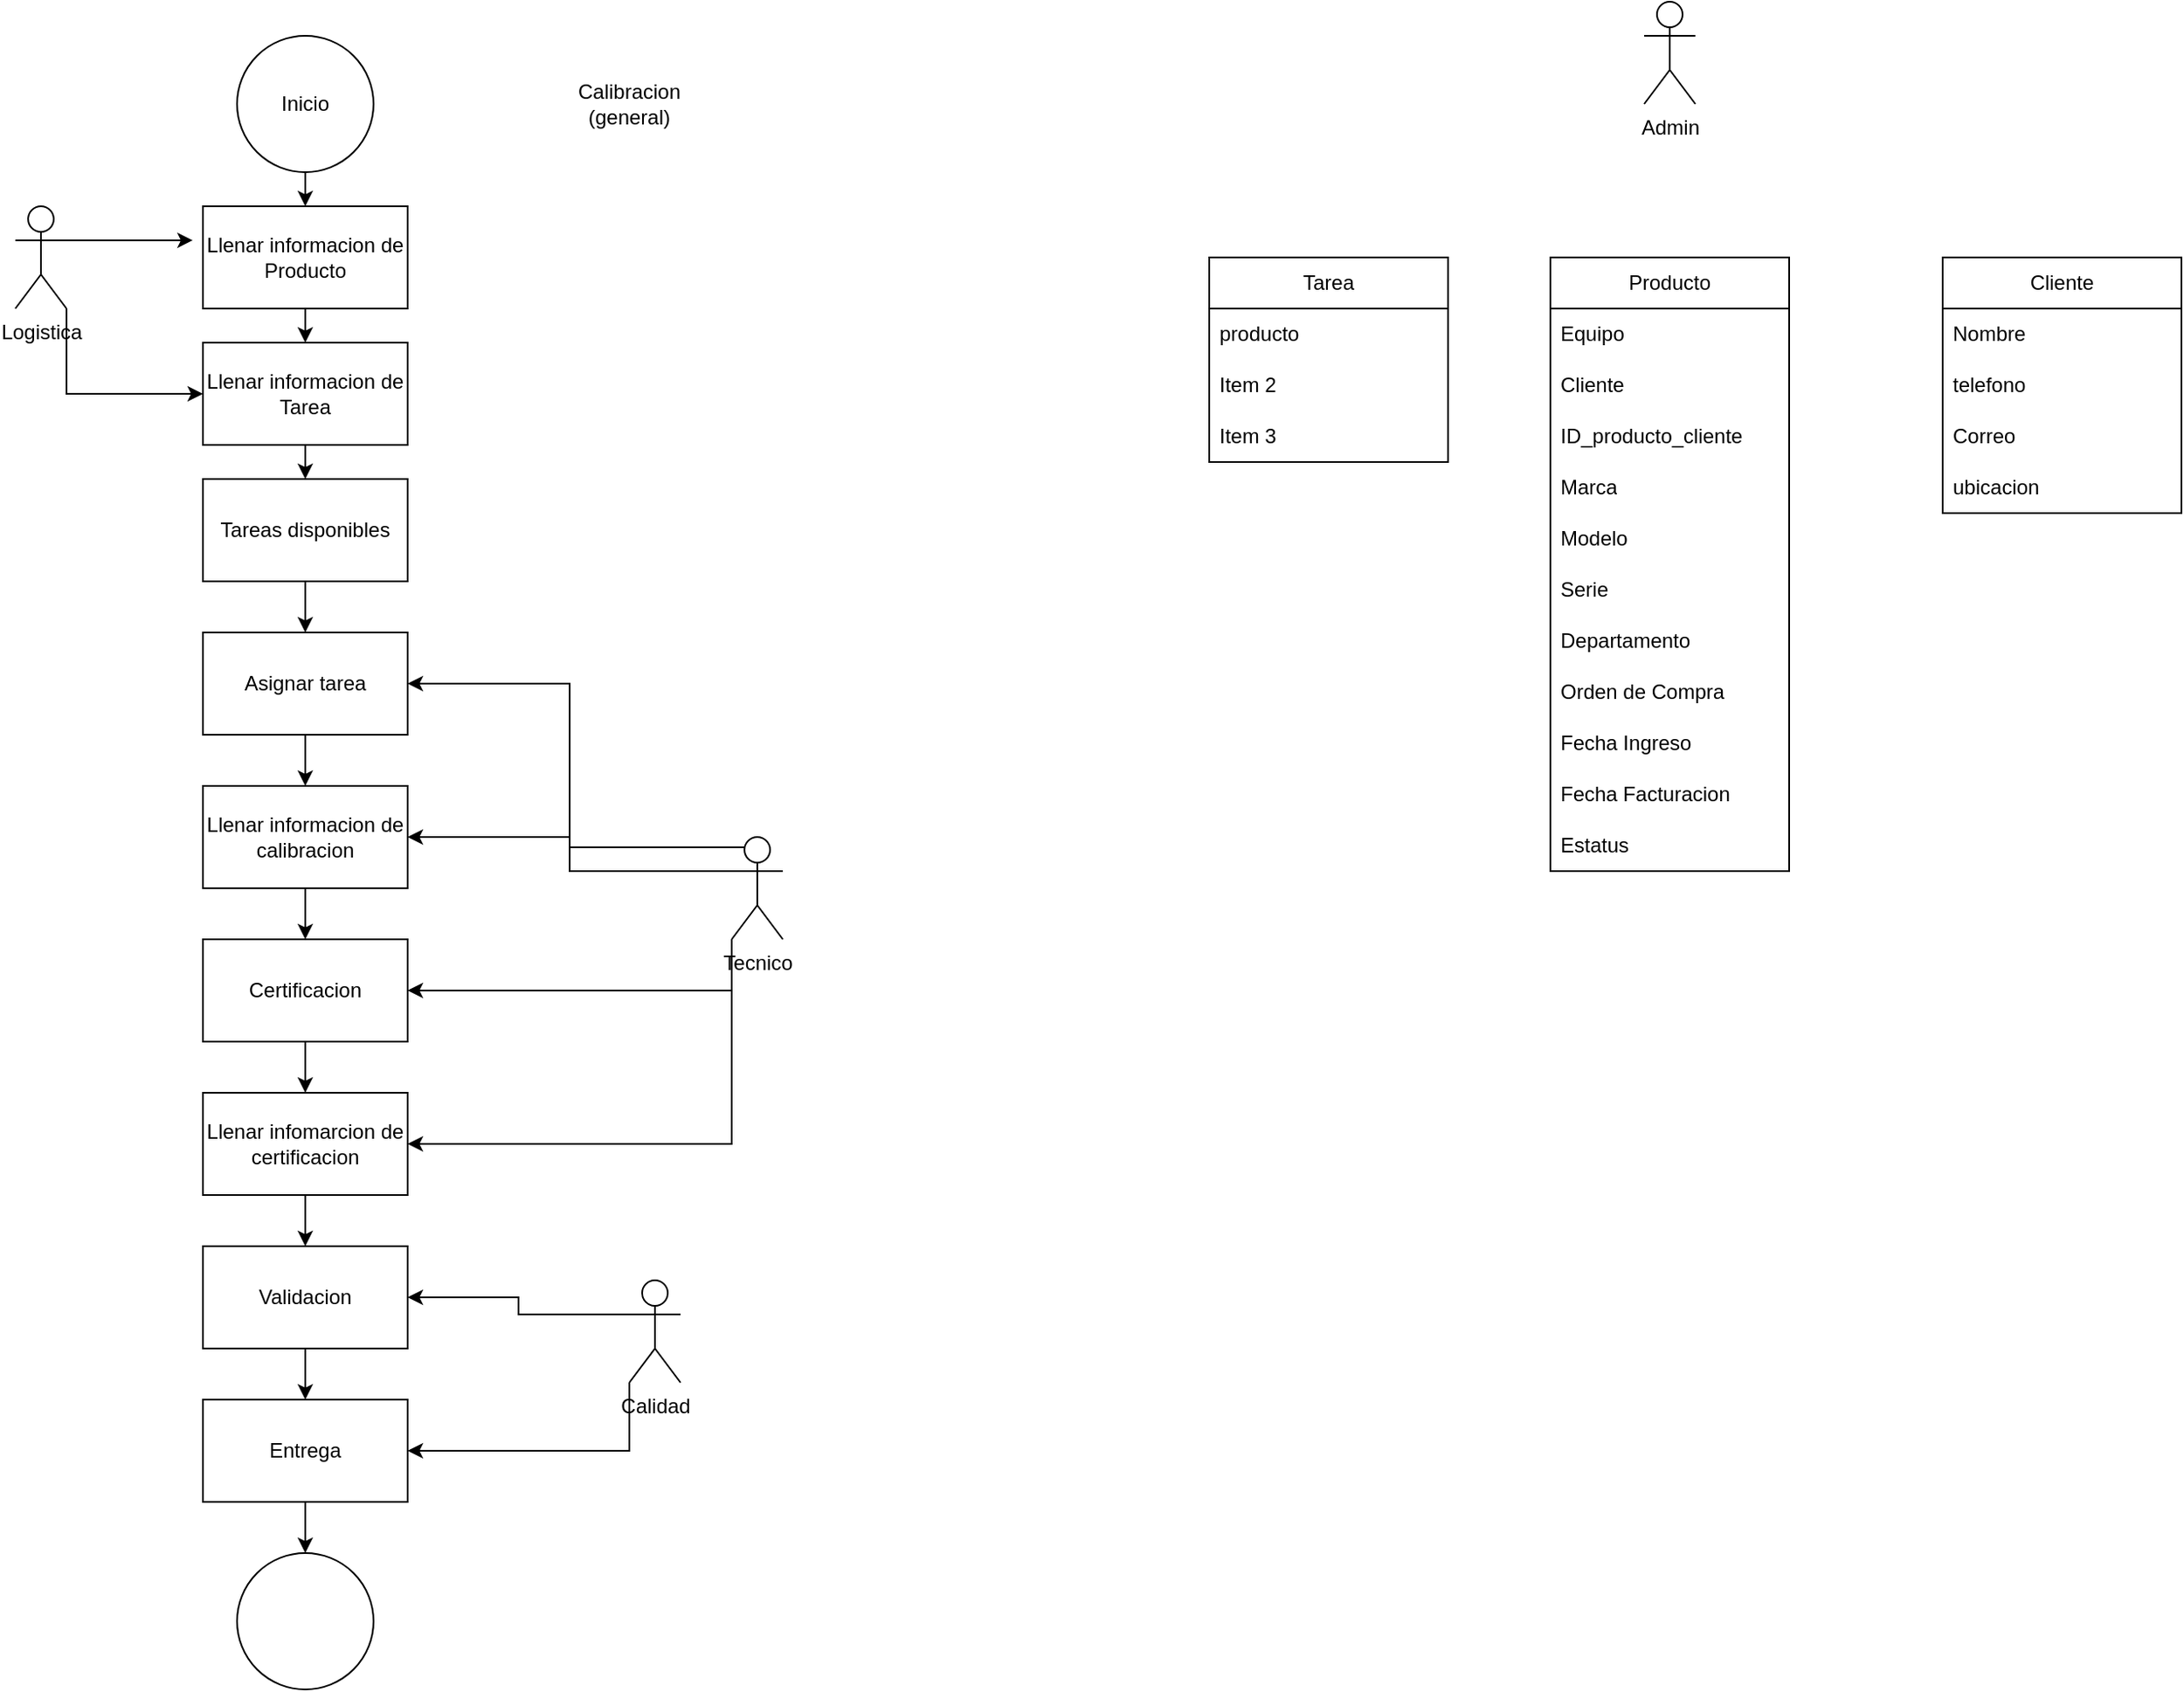 <mxfile version="22.1.20" type="github">
  <diagram name="Página-1" id="G7pyi02I1FUGQk0OtAj_">
    <mxGraphModel dx="1393" dy="758" grid="1" gridSize="10" guides="1" tooltips="1" connect="1" arrows="1" fold="1" page="1" pageScale="1" pageWidth="827" pageHeight="1169" math="0" shadow="0">
      <root>
        <mxCell id="0" />
        <mxCell id="1" parent="0" />
        <mxCell id="Uv2YM8LM3oBVtjhpaVrm-7" style="edgeStyle=orthogonalEdgeStyle;rounded=0;orthogonalLoop=1;jettySize=auto;html=1;exitX=0.5;exitY=1;exitDx=0;exitDy=0;entryX=0.5;entryY=0;entryDx=0;entryDy=0;" edge="1" parent="1" source="Uv2YM8LM3oBVtjhpaVrm-1" target="Uv2YM8LM3oBVtjhpaVrm-2">
          <mxGeometry relative="1" as="geometry" />
        </mxCell>
        <mxCell id="Uv2YM8LM3oBVtjhpaVrm-1" value="Inicio" style="ellipse;whiteSpace=wrap;html=1;aspect=fixed;" vertex="1" parent="1">
          <mxGeometry x="360" y="20" width="80" height="80" as="geometry" />
        </mxCell>
        <mxCell id="Uv2YM8LM3oBVtjhpaVrm-10" style="edgeStyle=orthogonalEdgeStyle;rounded=0;orthogonalLoop=1;jettySize=auto;html=1;exitX=0.5;exitY=1;exitDx=0;exitDy=0;entryX=0.5;entryY=0;entryDx=0;entryDy=0;" edge="1" parent="1" source="Uv2YM8LM3oBVtjhpaVrm-2" target="Uv2YM8LM3oBVtjhpaVrm-8">
          <mxGeometry relative="1" as="geometry" />
        </mxCell>
        <mxCell id="Uv2YM8LM3oBVtjhpaVrm-2" value="Llenar informacion de Producto" style="rounded=0;whiteSpace=wrap;html=1;" vertex="1" parent="1">
          <mxGeometry x="340" y="120" width="120" height="60" as="geometry" />
        </mxCell>
        <mxCell id="Uv2YM8LM3oBVtjhpaVrm-9" style="edgeStyle=orthogonalEdgeStyle;rounded=0;orthogonalLoop=1;jettySize=auto;html=1;exitX=1;exitY=1;exitDx=0;exitDy=0;exitPerimeter=0;entryX=0;entryY=0.5;entryDx=0;entryDy=0;" edge="1" parent="1" source="Uv2YM8LM3oBVtjhpaVrm-3" target="Uv2YM8LM3oBVtjhpaVrm-8">
          <mxGeometry relative="1" as="geometry" />
        </mxCell>
        <mxCell id="Uv2YM8LM3oBVtjhpaVrm-3" value="Logistica" style="shape=umlActor;verticalLabelPosition=bottom;verticalAlign=top;html=1;outlineConnect=0;" vertex="1" parent="1">
          <mxGeometry x="230" y="120" width="30" height="60" as="geometry" />
        </mxCell>
        <mxCell id="Uv2YM8LM3oBVtjhpaVrm-6" style="edgeStyle=orthogonalEdgeStyle;rounded=0;orthogonalLoop=1;jettySize=auto;html=1;exitX=1;exitY=0.333;exitDx=0;exitDy=0;exitPerimeter=0;entryX=-0.05;entryY=0.333;entryDx=0;entryDy=0;entryPerimeter=0;" edge="1" parent="1" source="Uv2YM8LM3oBVtjhpaVrm-3" target="Uv2YM8LM3oBVtjhpaVrm-2">
          <mxGeometry relative="1" as="geometry" />
        </mxCell>
        <mxCell id="Uv2YM8LM3oBVtjhpaVrm-12" style="edgeStyle=orthogonalEdgeStyle;rounded=0;orthogonalLoop=1;jettySize=auto;html=1;exitX=0.5;exitY=1;exitDx=0;exitDy=0;entryX=0.5;entryY=0;entryDx=0;entryDy=0;" edge="1" parent="1" source="Uv2YM8LM3oBVtjhpaVrm-8" target="Uv2YM8LM3oBVtjhpaVrm-11">
          <mxGeometry relative="1" as="geometry" />
        </mxCell>
        <mxCell id="Uv2YM8LM3oBVtjhpaVrm-8" value="Llenar informacion de Tarea" style="rounded=0;whiteSpace=wrap;html=1;" vertex="1" parent="1">
          <mxGeometry x="340" y="200" width="120" height="60" as="geometry" />
        </mxCell>
        <mxCell id="Uv2YM8LM3oBVtjhpaVrm-14" style="edgeStyle=orthogonalEdgeStyle;rounded=0;orthogonalLoop=1;jettySize=auto;html=1;exitX=0.5;exitY=1;exitDx=0;exitDy=0;entryX=0.5;entryY=0;entryDx=0;entryDy=0;" edge="1" parent="1" source="Uv2YM8LM3oBVtjhpaVrm-11" target="Uv2YM8LM3oBVtjhpaVrm-13">
          <mxGeometry relative="1" as="geometry" />
        </mxCell>
        <mxCell id="Uv2YM8LM3oBVtjhpaVrm-11" value="Tareas disponibles" style="rounded=0;whiteSpace=wrap;html=1;" vertex="1" parent="1">
          <mxGeometry x="340" y="280" width="120" height="60" as="geometry" />
        </mxCell>
        <mxCell id="Uv2YM8LM3oBVtjhpaVrm-16" style="edgeStyle=orthogonalEdgeStyle;rounded=0;orthogonalLoop=1;jettySize=auto;html=1;exitX=0.5;exitY=1;exitDx=0;exitDy=0;entryX=0.5;entryY=0;entryDx=0;entryDy=0;" edge="1" parent="1" source="Uv2YM8LM3oBVtjhpaVrm-13" target="Uv2YM8LM3oBVtjhpaVrm-15">
          <mxGeometry relative="1" as="geometry" />
        </mxCell>
        <mxCell id="Uv2YM8LM3oBVtjhpaVrm-13" value="Asignar tarea" style="rounded=0;whiteSpace=wrap;html=1;" vertex="1" parent="1">
          <mxGeometry x="340" y="370" width="120" height="60" as="geometry" />
        </mxCell>
        <mxCell id="Uv2YM8LM3oBVtjhpaVrm-18" style="edgeStyle=orthogonalEdgeStyle;rounded=0;orthogonalLoop=1;jettySize=auto;html=1;exitX=0.5;exitY=1;exitDx=0;exitDy=0;entryX=0.5;entryY=0;entryDx=0;entryDy=0;" edge="1" parent="1" source="Uv2YM8LM3oBVtjhpaVrm-15" target="Uv2YM8LM3oBVtjhpaVrm-17">
          <mxGeometry relative="1" as="geometry" />
        </mxCell>
        <mxCell id="Uv2YM8LM3oBVtjhpaVrm-15" value="Llenar informacion de calibracion" style="rounded=0;whiteSpace=wrap;html=1;" vertex="1" parent="1">
          <mxGeometry x="340" y="460" width="120" height="60" as="geometry" />
        </mxCell>
        <mxCell id="Uv2YM8LM3oBVtjhpaVrm-20" style="edgeStyle=orthogonalEdgeStyle;rounded=0;orthogonalLoop=1;jettySize=auto;html=1;exitX=0.5;exitY=1;exitDx=0;exitDy=0;entryX=0.5;entryY=0;entryDx=0;entryDy=0;" edge="1" parent="1" source="Uv2YM8LM3oBVtjhpaVrm-17" target="Uv2YM8LM3oBVtjhpaVrm-19">
          <mxGeometry relative="1" as="geometry" />
        </mxCell>
        <mxCell id="Uv2YM8LM3oBVtjhpaVrm-17" value="Certificacion" style="rounded=0;whiteSpace=wrap;html=1;" vertex="1" parent="1">
          <mxGeometry x="340" y="550" width="120" height="60" as="geometry" />
        </mxCell>
        <mxCell id="Uv2YM8LM3oBVtjhpaVrm-22" style="edgeStyle=orthogonalEdgeStyle;rounded=0;orthogonalLoop=1;jettySize=auto;html=1;exitX=0.5;exitY=1;exitDx=0;exitDy=0;entryX=0.5;entryY=0;entryDx=0;entryDy=0;" edge="1" parent="1" source="Uv2YM8LM3oBVtjhpaVrm-19" target="Uv2YM8LM3oBVtjhpaVrm-21">
          <mxGeometry relative="1" as="geometry" />
        </mxCell>
        <mxCell id="Uv2YM8LM3oBVtjhpaVrm-19" value="Llenar infomarcion de certificacion" style="rounded=0;whiteSpace=wrap;html=1;" vertex="1" parent="1">
          <mxGeometry x="340" y="640" width="120" height="60" as="geometry" />
        </mxCell>
        <mxCell id="Uv2YM8LM3oBVtjhpaVrm-29" style="edgeStyle=orthogonalEdgeStyle;rounded=0;orthogonalLoop=1;jettySize=auto;html=1;exitX=0.5;exitY=1;exitDx=0;exitDy=0;entryX=0.5;entryY=0;entryDx=0;entryDy=0;" edge="1" parent="1" source="Uv2YM8LM3oBVtjhpaVrm-21" target="Uv2YM8LM3oBVtjhpaVrm-28">
          <mxGeometry relative="1" as="geometry" />
        </mxCell>
        <mxCell id="Uv2YM8LM3oBVtjhpaVrm-21" value="Validacion" style="rounded=0;whiteSpace=wrap;html=1;" vertex="1" parent="1">
          <mxGeometry x="340" y="730" width="120" height="60" as="geometry" />
        </mxCell>
        <mxCell id="Uv2YM8LM3oBVtjhpaVrm-24" style="edgeStyle=orthogonalEdgeStyle;rounded=0;orthogonalLoop=1;jettySize=auto;html=1;exitX=0.25;exitY=0.1;exitDx=0;exitDy=0;exitPerimeter=0;entryX=1;entryY=0.5;entryDx=0;entryDy=0;" edge="1" parent="1" source="Uv2YM8LM3oBVtjhpaVrm-23" target="Uv2YM8LM3oBVtjhpaVrm-13">
          <mxGeometry relative="1" as="geometry" />
        </mxCell>
        <mxCell id="Uv2YM8LM3oBVtjhpaVrm-25" style="edgeStyle=orthogonalEdgeStyle;rounded=0;orthogonalLoop=1;jettySize=auto;html=1;exitX=0;exitY=0.333;exitDx=0;exitDy=0;exitPerimeter=0;entryX=1;entryY=0.5;entryDx=0;entryDy=0;" edge="1" parent="1" source="Uv2YM8LM3oBVtjhpaVrm-23" target="Uv2YM8LM3oBVtjhpaVrm-15">
          <mxGeometry relative="1" as="geometry" />
        </mxCell>
        <mxCell id="Uv2YM8LM3oBVtjhpaVrm-26" style="edgeStyle=orthogonalEdgeStyle;rounded=0;orthogonalLoop=1;jettySize=auto;html=1;exitX=0;exitY=1;exitDx=0;exitDy=0;exitPerimeter=0;entryX=1;entryY=0.5;entryDx=0;entryDy=0;" edge="1" parent="1" source="Uv2YM8LM3oBVtjhpaVrm-23" target="Uv2YM8LM3oBVtjhpaVrm-17">
          <mxGeometry relative="1" as="geometry" />
        </mxCell>
        <mxCell id="Uv2YM8LM3oBVtjhpaVrm-27" style="edgeStyle=orthogonalEdgeStyle;rounded=0;orthogonalLoop=1;jettySize=auto;html=1;exitX=0;exitY=1;exitDx=0;exitDy=0;exitPerimeter=0;entryX=1;entryY=0.5;entryDx=0;entryDy=0;" edge="1" parent="1" source="Uv2YM8LM3oBVtjhpaVrm-23" target="Uv2YM8LM3oBVtjhpaVrm-19">
          <mxGeometry relative="1" as="geometry" />
        </mxCell>
        <mxCell id="Uv2YM8LM3oBVtjhpaVrm-23" value="Tecnico" style="shape=umlActor;verticalLabelPosition=bottom;verticalAlign=top;html=1;outlineConnect=0;" vertex="1" parent="1">
          <mxGeometry x="650" y="490" width="30" height="60" as="geometry" />
        </mxCell>
        <mxCell id="Uv2YM8LM3oBVtjhpaVrm-34" style="edgeStyle=orthogonalEdgeStyle;rounded=0;orthogonalLoop=1;jettySize=auto;html=1;exitX=0.5;exitY=1;exitDx=0;exitDy=0;entryX=0.5;entryY=0;entryDx=0;entryDy=0;" edge="1" parent="1" source="Uv2YM8LM3oBVtjhpaVrm-28" target="Uv2YM8LM3oBVtjhpaVrm-33">
          <mxGeometry relative="1" as="geometry" />
        </mxCell>
        <mxCell id="Uv2YM8LM3oBVtjhpaVrm-28" value="Entrega" style="rounded=0;whiteSpace=wrap;html=1;" vertex="1" parent="1">
          <mxGeometry x="340" y="820" width="120" height="60" as="geometry" />
        </mxCell>
        <mxCell id="Uv2YM8LM3oBVtjhpaVrm-31" style="edgeStyle=orthogonalEdgeStyle;rounded=0;orthogonalLoop=1;jettySize=auto;html=1;exitX=0;exitY=0.333;exitDx=0;exitDy=0;exitPerimeter=0;" edge="1" parent="1" source="Uv2YM8LM3oBVtjhpaVrm-30" target="Uv2YM8LM3oBVtjhpaVrm-21">
          <mxGeometry relative="1" as="geometry" />
        </mxCell>
        <mxCell id="Uv2YM8LM3oBVtjhpaVrm-32" style="edgeStyle=orthogonalEdgeStyle;rounded=0;orthogonalLoop=1;jettySize=auto;html=1;exitX=0;exitY=1;exitDx=0;exitDy=0;exitPerimeter=0;entryX=1;entryY=0.5;entryDx=0;entryDy=0;" edge="1" parent="1" source="Uv2YM8LM3oBVtjhpaVrm-30" target="Uv2YM8LM3oBVtjhpaVrm-28">
          <mxGeometry relative="1" as="geometry" />
        </mxCell>
        <mxCell id="Uv2YM8LM3oBVtjhpaVrm-30" value="Calidad" style="shape=umlActor;verticalLabelPosition=bottom;verticalAlign=top;html=1;outlineConnect=0;" vertex="1" parent="1">
          <mxGeometry x="590" y="750" width="30" height="60" as="geometry" />
        </mxCell>
        <mxCell id="Uv2YM8LM3oBVtjhpaVrm-33" value="" style="ellipse;whiteSpace=wrap;html=1;aspect=fixed;" vertex="1" parent="1">
          <mxGeometry x="360" y="910" width="80" height="80" as="geometry" />
        </mxCell>
        <mxCell id="Uv2YM8LM3oBVtjhpaVrm-37" value="Calibracion (general)" style="text;html=1;strokeColor=none;fillColor=none;align=center;verticalAlign=middle;whiteSpace=wrap;rounded=0;" vertex="1" parent="1">
          <mxGeometry x="560" y="45" width="60" height="30" as="geometry" />
        </mxCell>
        <mxCell id="Uv2YM8LM3oBVtjhpaVrm-40" value="Admin" style="shape=umlActor;verticalLabelPosition=bottom;verticalAlign=top;html=1;outlineConnect=0;" vertex="1" parent="1">
          <mxGeometry x="1185" width="30" height="60" as="geometry" />
        </mxCell>
        <mxCell id="Uv2YM8LM3oBVtjhpaVrm-41" value="Producto" style="swimlane;fontStyle=0;childLayout=stackLayout;horizontal=1;startSize=30;horizontalStack=0;resizeParent=1;resizeParentMax=0;resizeLast=0;collapsible=1;marginBottom=0;whiteSpace=wrap;html=1;" vertex="1" parent="1">
          <mxGeometry x="1130" y="150" width="140" height="360" as="geometry" />
        </mxCell>
        <mxCell id="Uv2YM8LM3oBVtjhpaVrm-42" value="Equipo" style="text;strokeColor=none;fillColor=none;align=left;verticalAlign=middle;spacingLeft=4;spacingRight=4;overflow=hidden;points=[[0,0.5],[1,0.5]];portConstraint=eastwest;rotatable=0;whiteSpace=wrap;html=1;" vertex="1" parent="Uv2YM8LM3oBVtjhpaVrm-41">
          <mxGeometry y="30" width="140" height="30" as="geometry" />
        </mxCell>
        <mxCell id="Uv2YM8LM3oBVtjhpaVrm-46" value="Cliente" style="text;strokeColor=none;fillColor=none;align=left;verticalAlign=middle;spacingLeft=4;spacingRight=4;overflow=hidden;points=[[0,0.5],[1,0.5]];portConstraint=eastwest;rotatable=0;whiteSpace=wrap;html=1;" vertex="1" parent="Uv2YM8LM3oBVtjhpaVrm-41">
          <mxGeometry y="60" width="140" height="30" as="geometry" />
        </mxCell>
        <mxCell id="Uv2YM8LM3oBVtjhpaVrm-47" value="ID_producto_cliente" style="text;strokeColor=none;fillColor=none;align=left;verticalAlign=middle;spacingLeft=4;spacingRight=4;overflow=hidden;points=[[0,0.5],[1,0.5]];portConstraint=eastwest;rotatable=0;whiteSpace=wrap;html=1;" vertex="1" parent="Uv2YM8LM3oBVtjhpaVrm-41">
          <mxGeometry y="90" width="140" height="30" as="geometry" />
        </mxCell>
        <mxCell id="Uv2YM8LM3oBVtjhpaVrm-48" value="Marca" style="text;strokeColor=none;fillColor=none;align=left;verticalAlign=middle;spacingLeft=4;spacingRight=4;overflow=hidden;points=[[0,0.5],[1,0.5]];portConstraint=eastwest;rotatable=0;whiteSpace=wrap;html=1;" vertex="1" parent="Uv2YM8LM3oBVtjhpaVrm-41">
          <mxGeometry y="120" width="140" height="30" as="geometry" />
        </mxCell>
        <mxCell id="Uv2YM8LM3oBVtjhpaVrm-49" value="Modelo" style="text;strokeColor=none;fillColor=none;align=left;verticalAlign=middle;spacingLeft=4;spacingRight=4;overflow=hidden;points=[[0,0.5],[1,0.5]];portConstraint=eastwest;rotatable=0;whiteSpace=wrap;html=1;" vertex="1" parent="Uv2YM8LM3oBVtjhpaVrm-41">
          <mxGeometry y="150" width="140" height="30" as="geometry" />
        </mxCell>
        <mxCell id="Uv2YM8LM3oBVtjhpaVrm-60" value="Serie" style="text;strokeColor=none;fillColor=none;align=left;verticalAlign=middle;spacingLeft=4;spacingRight=4;overflow=hidden;points=[[0,0.5],[1,0.5]];portConstraint=eastwest;rotatable=0;whiteSpace=wrap;html=1;" vertex="1" parent="Uv2YM8LM3oBVtjhpaVrm-41">
          <mxGeometry y="180" width="140" height="30" as="geometry" />
        </mxCell>
        <mxCell id="Uv2YM8LM3oBVtjhpaVrm-50" value="Departamento" style="text;strokeColor=none;fillColor=none;align=left;verticalAlign=middle;spacingLeft=4;spacingRight=4;overflow=hidden;points=[[0,0.5],[1,0.5]];portConstraint=eastwest;rotatable=0;whiteSpace=wrap;html=1;" vertex="1" parent="Uv2YM8LM3oBVtjhpaVrm-41">
          <mxGeometry y="210" width="140" height="30" as="geometry" />
        </mxCell>
        <mxCell id="Uv2YM8LM3oBVtjhpaVrm-61" value="Orden de Compra" style="text;strokeColor=none;fillColor=none;align=left;verticalAlign=middle;spacingLeft=4;spacingRight=4;overflow=hidden;points=[[0,0.5],[1,0.5]];portConstraint=eastwest;rotatable=0;whiteSpace=wrap;html=1;" vertex="1" parent="Uv2YM8LM3oBVtjhpaVrm-41">
          <mxGeometry y="240" width="140" height="30" as="geometry" />
        </mxCell>
        <mxCell id="Uv2YM8LM3oBVtjhpaVrm-52" value="Fecha Ingreso" style="text;strokeColor=none;fillColor=none;align=left;verticalAlign=middle;spacingLeft=4;spacingRight=4;overflow=hidden;points=[[0,0.5],[1,0.5]];portConstraint=eastwest;rotatable=0;whiteSpace=wrap;html=1;" vertex="1" parent="Uv2YM8LM3oBVtjhpaVrm-41">
          <mxGeometry y="270" width="140" height="30" as="geometry" />
        </mxCell>
        <mxCell id="Uv2YM8LM3oBVtjhpaVrm-62" value="Fecha Facturacion" style="text;strokeColor=none;fillColor=none;align=left;verticalAlign=middle;spacingLeft=4;spacingRight=4;overflow=hidden;points=[[0,0.5],[1,0.5]];portConstraint=eastwest;rotatable=0;whiteSpace=wrap;html=1;" vertex="1" parent="Uv2YM8LM3oBVtjhpaVrm-41">
          <mxGeometry y="300" width="140" height="30" as="geometry" />
        </mxCell>
        <mxCell id="Uv2YM8LM3oBVtjhpaVrm-53" value="Estatus" style="text;strokeColor=none;fillColor=none;align=left;verticalAlign=middle;spacingLeft=4;spacingRight=4;overflow=hidden;points=[[0,0.5],[1,0.5]];portConstraint=eastwest;rotatable=0;whiteSpace=wrap;html=1;" vertex="1" parent="Uv2YM8LM3oBVtjhpaVrm-41">
          <mxGeometry y="330" width="140" height="30" as="geometry" />
        </mxCell>
        <mxCell id="Uv2YM8LM3oBVtjhpaVrm-68" value="Cliente" style="swimlane;fontStyle=0;childLayout=stackLayout;horizontal=1;startSize=30;horizontalStack=0;resizeParent=1;resizeParentMax=0;resizeLast=0;collapsible=1;marginBottom=0;whiteSpace=wrap;html=1;" vertex="1" parent="1">
          <mxGeometry x="1360" y="150" width="140" height="150" as="geometry" />
        </mxCell>
        <mxCell id="Uv2YM8LM3oBVtjhpaVrm-69" value="Nombre" style="text;strokeColor=none;fillColor=none;align=left;verticalAlign=middle;spacingLeft=4;spacingRight=4;overflow=hidden;points=[[0,0.5],[1,0.5]];portConstraint=eastwest;rotatable=0;whiteSpace=wrap;html=1;" vertex="1" parent="Uv2YM8LM3oBVtjhpaVrm-68">
          <mxGeometry y="30" width="140" height="30" as="geometry" />
        </mxCell>
        <mxCell id="Uv2YM8LM3oBVtjhpaVrm-70" value="telefono" style="text;strokeColor=none;fillColor=none;align=left;verticalAlign=middle;spacingLeft=4;spacingRight=4;overflow=hidden;points=[[0,0.5],[1,0.5]];portConstraint=eastwest;rotatable=0;whiteSpace=wrap;html=1;" vertex="1" parent="Uv2YM8LM3oBVtjhpaVrm-68">
          <mxGeometry y="60" width="140" height="30" as="geometry" />
        </mxCell>
        <mxCell id="Uv2YM8LM3oBVtjhpaVrm-71" value="Correo" style="text;strokeColor=none;fillColor=none;align=left;verticalAlign=middle;spacingLeft=4;spacingRight=4;overflow=hidden;points=[[0,0.5],[1,0.5]];portConstraint=eastwest;rotatable=0;whiteSpace=wrap;html=1;" vertex="1" parent="Uv2YM8LM3oBVtjhpaVrm-68">
          <mxGeometry y="90" width="140" height="30" as="geometry" />
        </mxCell>
        <mxCell id="Uv2YM8LM3oBVtjhpaVrm-72" value="ubicacion" style="text;strokeColor=none;fillColor=none;align=left;verticalAlign=middle;spacingLeft=4;spacingRight=4;overflow=hidden;points=[[0,0.5],[1,0.5]];portConstraint=eastwest;rotatable=0;whiteSpace=wrap;html=1;" vertex="1" parent="Uv2YM8LM3oBVtjhpaVrm-68">
          <mxGeometry y="120" width="140" height="30" as="geometry" />
        </mxCell>
        <mxCell id="Uv2YM8LM3oBVtjhpaVrm-75" value="Tarea" style="swimlane;fontStyle=0;childLayout=stackLayout;horizontal=1;startSize=30;horizontalStack=0;resizeParent=1;resizeParentMax=0;resizeLast=0;collapsible=1;marginBottom=0;whiteSpace=wrap;html=1;" vertex="1" parent="1">
          <mxGeometry x="930" y="150" width="140" height="120" as="geometry" />
        </mxCell>
        <mxCell id="Uv2YM8LM3oBVtjhpaVrm-76" value="producto" style="text;strokeColor=none;fillColor=none;align=left;verticalAlign=middle;spacingLeft=4;spacingRight=4;overflow=hidden;points=[[0,0.5],[1,0.5]];portConstraint=eastwest;rotatable=0;whiteSpace=wrap;html=1;" vertex="1" parent="Uv2YM8LM3oBVtjhpaVrm-75">
          <mxGeometry y="30" width="140" height="30" as="geometry" />
        </mxCell>
        <mxCell id="Uv2YM8LM3oBVtjhpaVrm-77" value="Item 2" style="text;strokeColor=none;fillColor=none;align=left;verticalAlign=middle;spacingLeft=4;spacingRight=4;overflow=hidden;points=[[0,0.5],[1,0.5]];portConstraint=eastwest;rotatable=0;whiteSpace=wrap;html=1;" vertex="1" parent="Uv2YM8LM3oBVtjhpaVrm-75">
          <mxGeometry y="60" width="140" height="30" as="geometry" />
        </mxCell>
        <mxCell id="Uv2YM8LM3oBVtjhpaVrm-78" value="Item 3" style="text;strokeColor=none;fillColor=none;align=left;verticalAlign=middle;spacingLeft=4;spacingRight=4;overflow=hidden;points=[[0,0.5],[1,0.5]];portConstraint=eastwest;rotatable=0;whiteSpace=wrap;html=1;" vertex="1" parent="Uv2YM8LM3oBVtjhpaVrm-75">
          <mxGeometry y="90" width="140" height="30" as="geometry" />
        </mxCell>
      </root>
    </mxGraphModel>
  </diagram>
</mxfile>
